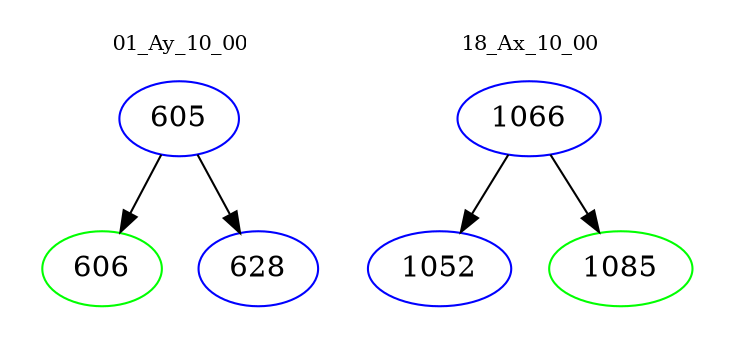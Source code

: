 digraph{
subgraph cluster_0 {
color = white
label = "01_Ay_10_00";
fontsize=10;
T0_605 [label="605", color="blue"]
T0_605 -> T0_606 [color="black"]
T0_606 [label="606", color="green"]
T0_605 -> T0_628 [color="black"]
T0_628 [label="628", color="blue"]
}
subgraph cluster_1 {
color = white
label = "18_Ax_10_00";
fontsize=10;
T1_1066 [label="1066", color="blue"]
T1_1066 -> T1_1052 [color="black"]
T1_1052 [label="1052", color="blue"]
T1_1066 -> T1_1085 [color="black"]
T1_1085 [label="1085", color="green"]
}
}
